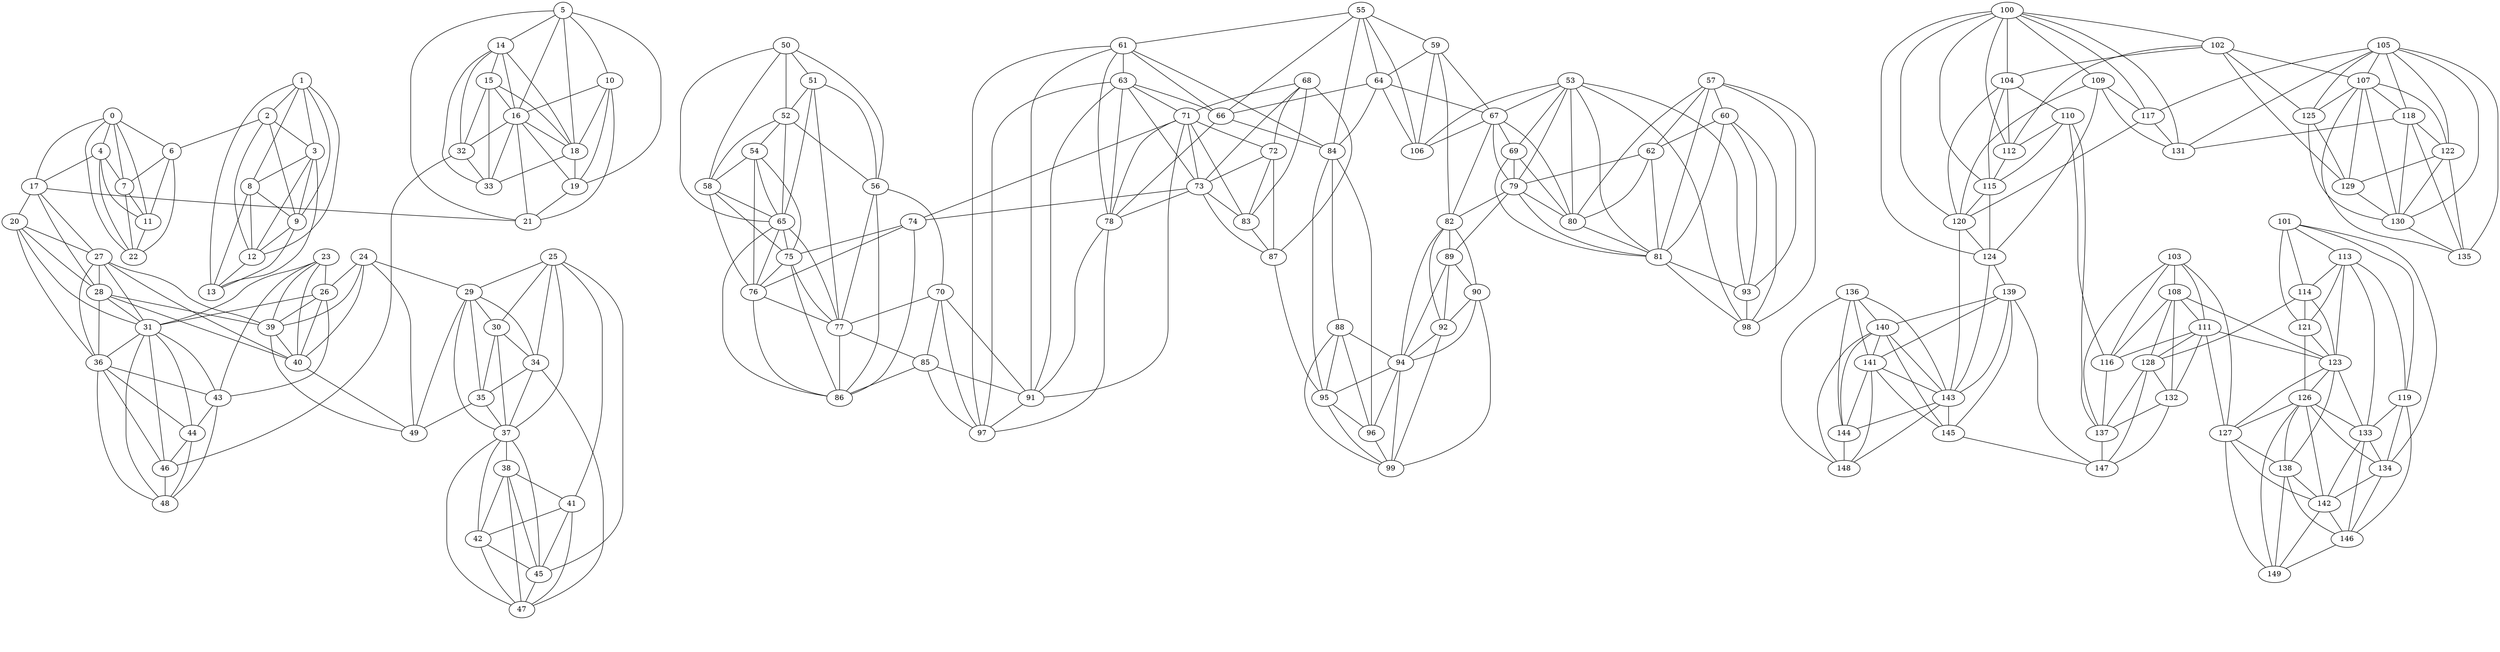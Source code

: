 /*****
 
*****/

graph G {
  graph [splines=true overlap=false]
  node  [shape=ellipse, width=0.3, height=0.3]
  0 [label="0"];
  1 [label="1"];
  2 [label="2"];
  3 [label="3"];
  4 [label="4"];
  5 [label="5"];
  6 [label="6"];
  7 [label="7"];
  8 [label="8"];
  9 [label="9"];
  10 [label="10"];
  11 [label="11"];
  12 [label="12"];
  13 [label="13"];
  14 [label="14"];
  15 [label="15"];
  16 [label="16"];
  17 [label="17"];
  18 [label="18"];
  19 [label="19"];
  20 [label="20"];
  21 [label="21"];
  22 [label="22"];
  23 [label="23"];
  24 [label="24"];
  25 [label="25"];
  26 [label="26"];
  27 [label="27"];
  28 [label="28"];
  29 [label="29"];
  30 [label="30"];
  31 [label="31"];
  32 [label="32"];
  33 [label="33"];
  34 [label="34"];
  35 [label="35"];
  36 [label="36"];
  37 [label="37"];
  38 [label="38"];
  39 [label="39"];
  40 [label="40"];
  41 [label="41"];
  42 [label="42"];
  43 [label="43"];
  44 [label="44"];
  45 [label="45"];
  46 [label="46"];
  47 [label="47"];
  48 [label="48"];
  49 [label="49"];
  50 [label="50"];
  51 [label="51"];
  52 [label="52"];
  53 [label="53"];
  54 [label="54"];
  55 [label="55"];
  56 [label="56"];
  57 [label="57"];
  58 [label="58"];
  59 [label="59"];
  60 [label="60"];
  61 [label="61"];
  62 [label="62"];
  63 [label="63"];
  64 [label="64"];
  65 [label="65"];
  66 [label="66"];
  67 [label="67"];
  68 [label="68"];
  69 [label="69"];
  70 [label="70"];
  71 [label="71"];
  72 [label="72"];
  73 [label="73"];
  74 [label="74"];
  75 [label="75"];
  76 [label="76"];
  77 [label="77"];
  78 [label="78"];
  79 [label="79"];
  80 [label="80"];
  81 [label="81"];
  82 [label="82"];
  83 [label="83"];
  84 [label="84"];
  85 [label="85"];
  86 [label="86"];
  87 [label="87"];
  88 [label="88"];
  89 [label="89"];
  90 [label="90"];
  91 [label="91"];
  92 [label="92"];
  93 [label="93"];
  94 [label="94"];
  95 [label="95"];
  96 [label="96"];
  97 [label="97"];
  98 [label="98"];
  99 [label="99"];
  100 [label="100"];
  101 [label="101"];
  102 [label="102"];
  103 [label="103"];
  104 [label="104"];
  105 [label="105"];
  106 [label="106"];
  107 [label="107"];
  108 [label="108"];
  109 [label="109"];
  110 [label="110"];
  111 [label="111"];
  112 [label="112"];
  113 [label="113"];
  114 [label="114"];
  115 [label="115"];
  116 [label="116"];
  117 [label="117"];
  118 [label="118"];
  119 [label="119"];
  120 [label="120"];
  121 [label="121"];
  122 [label="122"];
  123 [label="123"];
  124 [label="124"];
  125 [label="125"];
  126 [label="126"];
  127 [label="127"];
  128 [label="128"];
  129 [label="129"];
  130 [label="130"];
  131 [label="131"];
  132 [label="132"];
  133 [label="133"];
  134 [label="134"];
  135 [label="135"];
  136 [label="136"];
  137 [label="137"];
  138 [label="138"];
  139 [label="139"];
  140 [label="140"];
  141 [label="141"];
  142 [label="142"];
  143 [label="143"];
  144 [label="144"];
  145 [label="145"];
  146 [label="146"];
  147 [label="147"];
  148 [label="148"];
  149 [label="149"];
  0 -- 4;
  0 -- 6;
  0 -- 7;
  0 -- 11;
  0 -- 17;
  0 -- 22;
  1 -- 2;
  1 -- 3;
  1 -- 8;
  1 -- 9;
  1 -- 12;
  1 -- 13;
  2 -- 3;
  2 -- 6;
  2 -- 9;
  2 -- 12;
  3 -- 8;
  3 -- 9;
  3 -- 12;
  3 -- 13;
  4 -- 7;
  4 -- 11;
  4 -- 17;
  4 -- 22;
  5 -- 10;
  5 -- 14;
  5 -- 16;
  5 -- 18;
  5 -- 19;
  5 -- 21;
  6 -- 7;
  6 -- 11;
  6 -- 22;
  7 -- 11;
  7 -- 22;
  8 -- 9;
  8 -- 12;
  8 -- 13;
  9 -- 12;
  9 -- 13;
  10 -- 16;
  10 -- 18;
  10 -- 19;
  10 -- 21;
  11 -- 22;
  12 -- 13;
  14 -- 15;
  14 -- 16;
  14 -- 18;
  14 -- 32;
  14 -- 33;
  15 -- 16;
  15 -- 18;
  15 -- 32;
  15 -- 33;
  16 -- 18;
  16 -- 19;
  16 -- 21;
  16 -- 32;
  16 -- 33;
  17 -- 20;
  17 -- 21;
  17 -- 27;
  17 -- 28;
  18 -- 19;
  18 -- 33;
  19 -- 21;
  20 -- 27;
  20 -- 28;
  20 -- 31;
  20 -- 36;
  23 -- 26;
  23 -- 31;
  23 -- 39;
  23 -- 40;
  23 -- 43;
  24 -- 26;
  24 -- 29;
  24 -- 39;
  24 -- 40;
  24 -- 49;
  25 -- 29;
  25 -- 30;
  25 -- 34;
  25 -- 37;
  25 -- 41;
  25 -- 45;
  26 -- 31;
  26 -- 39;
  26 -- 40;
  26 -- 43;
  27 -- 28;
  27 -- 31;
  27 -- 36;
  27 -- 39;
  27 -- 40;
  28 -- 31;
  28 -- 36;
  28 -- 39;
  28 -- 40;
  29 -- 30;
  29 -- 34;
  29 -- 35;
  29 -- 37;
  29 -- 49;
  30 -- 34;
  30 -- 35;
  30 -- 37;
  31 -- 36;
  31 -- 43;
  31 -- 44;
  31 -- 46;
  31 -- 48;
  32 -- 33;
  32 -- 46;
  34 -- 35;
  34 -- 37;
  34 -- 47;
  35 -- 37;
  35 -- 49;
  36 -- 43;
  36 -- 44;
  36 -- 46;
  36 -- 48;
  37 -- 38;
  37 -- 42;
  37 -- 45;
  37 -- 47;
  38 -- 41;
  38 -- 42;
  38 -- 45;
  38 -- 47;
  39 -- 40;
  39 -- 49;
  40 -- 49;
  41 -- 42;
  41 -- 45;
  41 -- 47;
  42 -- 45;
  42 -- 47;
  43 -- 44;
  43 -- 48;
  44 -- 46;
  44 -- 48;
  45 -- 47;
  46 -- 48;
  50 -- 51;
  50 -- 52;
  50 -- 56;
  50 -- 58;
  50 -- 65;
  51 -- 52;
  51 -- 56;
  51 -- 65;
  51 -- 77;
  52 -- 54;
  52 -- 56;
  52 -- 58;
  52 -- 65;
  53 -- 67;
  53 -- 69;
  53 -- 79;
  53 -- 80;
  53 -- 81;
  53 -- 93;
  53 -- 98;
  53 -- 106;
  54 -- 58;
  54 -- 65;
  54 -- 75;
  54 -- 76;
  55 -- 59;
  55 -- 61;
  55 -- 64;
  55 -- 66;
  55 -- 84;
  55 -- 106;
  56 -- 70;
  56 -- 77;
  56 -- 86;
  57 -- 60;
  57 -- 62;
  57 -- 80;
  57 -- 81;
  57 -- 93;
  57 -- 98;
  58 -- 65;
  58 -- 75;
  58 -- 76;
  59 -- 64;
  59 -- 67;
  59 -- 82;
  59 -- 106;
  60 -- 62;
  60 -- 81;
  60 -- 93;
  60 -- 98;
  61 -- 63;
  61 -- 66;
  61 -- 78;
  61 -- 84;
  61 -- 91;
  61 -- 97;
  62 -- 79;
  62 -- 80;
  62 -- 81;
  63 -- 66;
  63 -- 71;
  63 -- 73;
  63 -- 78;
  63 -- 91;
  63 -- 97;
  64 -- 66;
  64 -- 67;
  64 -- 84;
  64 -- 106;
  65 -- 75;
  65 -- 76;
  65 -- 77;
  65 -- 86;
  66 -- 78;
  66 -- 84;
  67 -- 69;
  67 -- 79;
  67 -- 80;
  67 -- 82;
  67 -- 106;
  68 -- 71;
  68 -- 72;
  68 -- 73;
  68 -- 83;
  68 -- 87;
  69 -- 79;
  69 -- 80;
  69 -- 81;
  70 -- 77;
  70 -- 85;
  70 -- 91;
  70 -- 97;
  71 -- 72;
  71 -- 73;
  71 -- 74;
  71 -- 78;
  71 -- 83;
  71 -- 91;
  72 -- 73;
  72 -- 83;
  72 -- 87;
  73 -- 74;
  73 -- 78;
  73 -- 83;
  73 -- 87;
  74 -- 75;
  74 -- 76;
  74 -- 86;
  75 -- 76;
  75 -- 77;
  75 -- 86;
  76 -- 77;
  76 -- 86;
  77 -- 85;
  77 -- 86;
  78 -- 91;
  78 -- 97;
  79 -- 80;
  79 -- 81;
  79 -- 82;
  79 -- 89;
  80 -- 81;
  81 -- 93;
  81 -- 98;
  82 -- 89;
  82 -- 90;
  82 -- 92;
  82 -- 94;
  83 -- 87;
  84 -- 88;
  84 -- 95;
  84 -- 96;
  85 -- 86;
  85 -- 91;
  85 -- 97;
  87 -- 95;
  88 -- 94;
  88 -- 95;
  88 -- 96;
  88 -- 99;
  89 -- 90;
  89 -- 92;
  89 -- 94;
  90 -- 92;
  90 -- 94;
  90 -- 99;
  91 -- 97;
  92 -- 94;
  92 -- 99;
  93 -- 98;
  94 -- 95;
  94 -- 96;
  94 -- 99;
  95 -- 96;
  95 -- 99;
  96 -- 99;
  100 -- 102;
  100 -- 104;
  100 -- 109;
  100 -- 112;
  100 -- 115;
  100 -- 117;
  100 -- 120;
  100 -- 124;
  100 -- 131;
  101 -- 113;
  101 -- 114;
  101 -- 119;
  101 -- 121;
  101 -- 134;
  102 -- 104;
  102 -- 107;
  102 -- 112;
  102 -- 125;
  102 -- 129;
  103 -- 108;
  103 -- 111;
  103 -- 116;
  103 -- 127;
  103 -- 137;
  104 -- 110;
  104 -- 112;
  104 -- 115;
  104 -- 120;
  105 -- 107;
  105 -- 117;
  105 -- 118;
  105 -- 122;
  105 -- 125;
  105 -- 130;
  105 -- 131;
  105 -- 135;
  107 -- 118;
  107 -- 122;
  107 -- 125;
  107 -- 129;
  107 -- 130;
  107 -- 135;
  108 -- 111;
  108 -- 116;
  108 -- 123;
  108 -- 128;
  108 -- 132;
  109 -- 117;
  109 -- 120;
  109 -- 124;
  109 -- 131;
  110 -- 112;
  110 -- 115;
  110 -- 116;
  110 -- 137;
  111 -- 116;
  111 -- 123;
  111 -- 127;
  111 -- 128;
  111 -- 132;
  112 -- 115;
  113 -- 114;
  113 -- 119;
  113 -- 121;
  113 -- 123;
  113 -- 133;
  114 -- 121;
  114 -- 123;
  114 -- 128;
  115 -- 120;
  115 -- 124;
  116 -- 137;
  117 -- 120;
  117 -- 131;
  118 -- 122;
  118 -- 130;
  118 -- 131;
  118 -- 135;
  119 -- 133;
  119 -- 134;
  119 -- 146;
  120 -- 124;
  120 -- 143;
  121 -- 123;
  121 -- 126;
  122 -- 129;
  122 -- 130;
  122 -- 135;
  123 -- 126;
  123 -- 127;
  123 -- 133;
  123 -- 138;
  124 -- 139;
  124 -- 143;
  125 -- 129;
  125 -- 130;
  126 -- 127;
  126 -- 133;
  126 -- 134;
  126 -- 138;
  126 -- 142;
  126 -- 149;
  127 -- 138;
  127 -- 142;
  127 -- 149;
  128 -- 132;
  128 -- 137;
  128 -- 147;
  129 -- 130;
  130 -- 135;
  132 -- 137;
  132 -- 147;
  133 -- 134;
  133 -- 142;
  133 -- 146;
  134 -- 142;
  134 -- 146;
  136 -- 140;
  136 -- 141;
  136 -- 143;
  136 -- 144;
  136 -- 148;
  137 -- 147;
  138 -- 142;
  138 -- 146;
  138 -- 149;
  139 -- 140;
  139 -- 141;
  139 -- 143;
  139 -- 145;
  139 -- 147;
  140 -- 141;
  140 -- 143;
  140 -- 144;
  140 -- 145;
  140 -- 148;
  141 -- 143;
  141 -- 144;
  141 -- 145;
  141 -- 148;
  142 -- 146;
  142 -- 149;
  143 -- 144;
  143 -- 145;
  143 -- 148;
  144 -- 148;
  145 -- 147;
  146 -- 149;
  label = "\n \n";  fontsize=24;
}
